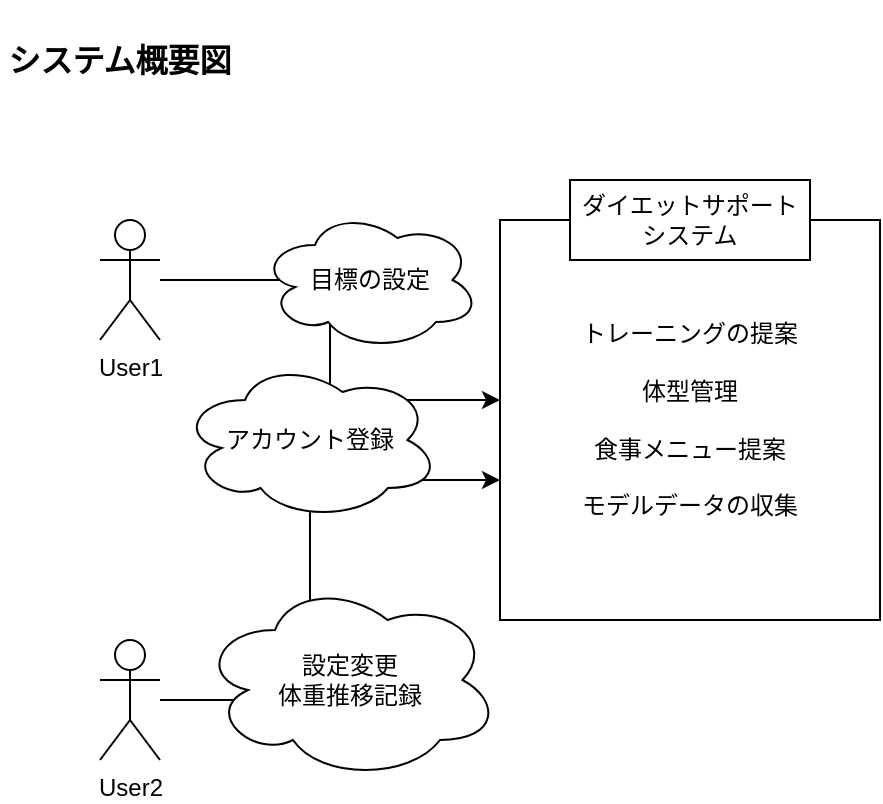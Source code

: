 <mxfile version="27.0.5">
  <diagram name="ページ1" id="6X9dbl7fI9Mc7Z8zHZxv">
    <mxGraphModel dx="1673" dy="1771" grid="1" gridSize="10" guides="1" tooltips="1" connect="1" arrows="1" fold="1" page="0" pageScale="1" pageWidth="827" pageHeight="1169" background="none" math="0" shadow="0">
      <root>
        <mxCell id="0" />
        <mxCell id="1" parent="0" />
        <mxCell id="0vHHx9O7SJHob9zNPWDA-1" value="User1" style="shape=umlActor;verticalLabelPosition=bottom;verticalAlign=top;html=1;outlineConnect=0;" parent="1" vertex="1">
          <mxGeometry x="20" y="-450" width="30" height="60" as="geometry" />
        </mxCell>
        <mxCell id="0vHHx9O7SJHob9zNPWDA-9" style="edgeStyle=orthogonalEdgeStyle;rounded=0;orthogonalLoop=1;jettySize=auto;html=1;" parent="1" source="0vHHx9O7SJHob9zNPWDA-3" target="0vHHx9O7SJHob9zNPWDA-6" edge="1">
          <mxGeometry relative="1" as="geometry">
            <Array as="points">
              <mxPoint x="125" y="-210" />
              <mxPoint x="125" y="-320" />
            </Array>
          </mxGeometry>
        </mxCell>
        <mxCell id="0vHHx9O7SJHob9zNPWDA-3" value="User2" style="shape=umlActor;verticalLabelPosition=bottom;verticalAlign=top;html=1;outlineConnect=0;" parent="1" vertex="1">
          <mxGeometry x="20" y="-240" width="30" height="60" as="geometry" />
        </mxCell>
        <mxCell id="0vHHx9O7SJHob9zNPWDA-6" value="トレーニングの提案&lt;div&gt;&lt;br&gt;&lt;/div&gt;&lt;div&gt;体型管理&lt;/div&gt;&lt;div&gt;&lt;br&gt;&lt;/div&gt;&lt;div&gt;食事メニュー提案&lt;/div&gt;&lt;div&gt;&lt;br&gt;&lt;/div&gt;&lt;div&gt;モデルデータの収集&lt;/div&gt;" style="rounded=0;whiteSpace=wrap;html=1;" parent="1" vertex="1">
          <mxGeometry x="220" y="-450" width="190" height="200" as="geometry" />
        </mxCell>
        <mxCell id="0vHHx9O7SJHob9zNPWDA-7" value="ダイエットサポート&lt;div&gt;システム&lt;/div&gt;" style="rounded=0;whiteSpace=wrap;html=1;" parent="1" vertex="1">
          <mxGeometry x="255" y="-470" width="120" height="40" as="geometry" />
        </mxCell>
        <mxCell id="0vHHx9O7SJHob9zNPWDA-14" style="edgeStyle=orthogonalEdgeStyle;rounded=0;orthogonalLoop=1;jettySize=auto;html=1;entryX=0;entryY=0.45;entryDx=0;entryDy=0;entryPerimeter=0;" parent="1" source="0vHHx9O7SJHob9zNPWDA-1" target="0vHHx9O7SJHob9zNPWDA-6" edge="1">
          <mxGeometry relative="1" as="geometry" />
        </mxCell>
        <mxCell id="0vHHx9O7SJHob9zNPWDA-12" value="目標の設定" style="ellipse;shape=cloud;whiteSpace=wrap;html=1;" parent="1" vertex="1">
          <mxGeometry x="100" y="-455" width="110" height="70" as="geometry" />
        </mxCell>
        <mxCell id="0vHHx9O7SJHob9zNPWDA-15" value="アカウント登録" style="ellipse;shape=cloud;whiteSpace=wrap;html=1;" parent="1" vertex="1">
          <mxGeometry x="60" y="-380" width="130" height="80" as="geometry" />
        </mxCell>
        <mxCell id="Oq6vDoJv-yFbYKdH7lS5-1" value="&lt;font style=&quot;font-size: 16px;&quot;&gt;&lt;b style=&quot;&quot;&gt;システム概要図&lt;/b&gt;&lt;/font&gt;" style="text;html=1;align=center;verticalAlign=middle;whiteSpace=wrap;rounded=0;" vertex="1" parent="1">
          <mxGeometry x="-30" y="-560" width="120" height="60" as="geometry" />
        </mxCell>
        <mxCell id="Oq6vDoJv-yFbYKdH7lS5-2" value="設定変更&lt;div&gt;体重推移記録&lt;/div&gt;" style="ellipse;shape=cloud;whiteSpace=wrap;html=1;" vertex="1" parent="1">
          <mxGeometry x="70" y="-270" width="150" height="100" as="geometry" />
        </mxCell>
      </root>
    </mxGraphModel>
  </diagram>
</mxfile>
